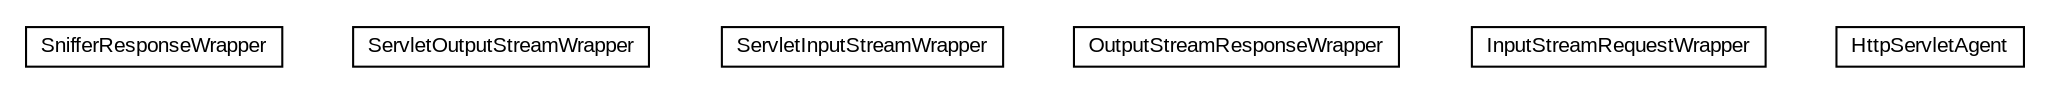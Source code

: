 #!/usr/local/bin/dot
#
# Class diagram 
# Generated by UMLGraph version R5_6-24-gf6e263 (http://www.umlgraph.org/)
#

digraph G {
	edge [fontname="arial",fontsize=10,labelfontname="arial",labelfontsize=10];
	node [fontname="arial",fontsize=10,shape=plaintext];
	nodesep=0.25;
	ranksep=0.5;
	// org.miloss.fgsms.agents.SnifferResponseWrapper
	c0 [label=<<table title="org.miloss.fgsms.agents.SnifferResponseWrapper" border="0" cellborder="1" cellspacing="0" cellpadding="2" port="p" href="./SnifferResponseWrapper.html">
		<tr><td><table border="0" cellspacing="0" cellpadding="1">
<tr><td align="center" balign="center"> SnifferResponseWrapper </td></tr>
		</table></td></tr>
		</table>>, URL="./SnifferResponseWrapper.html", fontname="arial", fontcolor="black", fontsize=10.0];
	// org.miloss.fgsms.agents.ServletOutputStreamWrapper
	c1 [label=<<table title="org.miloss.fgsms.agents.ServletOutputStreamWrapper" border="0" cellborder="1" cellspacing="0" cellpadding="2" port="p" href="./ServletOutputStreamWrapper.html">
		<tr><td><table border="0" cellspacing="0" cellpadding="1">
<tr><td align="center" balign="center"> ServletOutputStreamWrapper </td></tr>
		</table></td></tr>
		</table>>, URL="./ServletOutputStreamWrapper.html", fontname="arial", fontcolor="black", fontsize=10.0];
	// org.miloss.fgsms.agents.ServletInputStreamWrapper
	c2 [label=<<table title="org.miloss.fgsms.agents.ServletInputStreamWrapper" border="0" cellborder="1" cellspacing="0" cellpadding="2" port="p" href="./ServletInputStreamWrapper.html">
		<tr><td><table border="0" cellspacing="0" cellpadding="1">
<tr><td align="center" balign="center"> ServletInputStreamWrapper </td></tr>
		</table></td></tr>
		</table>>, URL="./ServletInputStreamWrapper.html", fontname="arial", fontcolor="black", fontsize=10.0];
	// org.miloss.fgsms.agents.OutputStreamResponseWrapper
	c3 [label=<<table title="org.miloss.fgsms.agents.OutputStreamResponseWrapper" border="0" cellborder="1" cellspacing="0" cellpadding="2" port="p" href="./OutputStreamResponseWrapper.html">
		<tr><td><table border="0" cellspacing="0" cellpadding="1">
<tr><td align="center" balign="center"> OutputStreamResponseWrapper </td></tr>
		</table></td></tr>
		</table>>, URL="./OutputStreamResponseWrapper.html", fontname="arial", fontcolor="black", fontsize=10.0];
	// org.miloss.fgsms.agents.InputStreamRequestWrapper
	c4 [label=<<table title="org.miloss.fgsms.agents.InputStreamRequestWrapper" border="0" cellborder="1" cellspacing="0" cellpadding="2" port="p" href="./InputStreamRequestWrapper.html">
		<tr><td><table border="0" cellspacing="0" cellpadding="1">
<tr><td align="center" balign="center"> InputStreamRequestWrapper </td></tr>
		</table></td></tr>
		</table>>, URL="./InputStreamRequestWrapper.html", fontname="arial", fontcolor="black", fontsize=10.0];
	// org.miloss.fgsms.agents.HttpServletAgent
	c5 [label=<<table title="org.miloss.fgsms.agents.HttpServletAgent" border="0" cellborder="1" cellspacing="0" cellpadding="2" port="p" href="./HttpServletAgent.html">
		<tr><td><table border="0" cellspacing="0" cellpadding="1">
<tr><td align="center" balign="center"> HttpServletAgent </td></tr>
		</table></td></tr>
		</table>>, URL="./HttpServletAgent.html", fontname="arial", fontcolor="black", fontsize=10.0];
}

